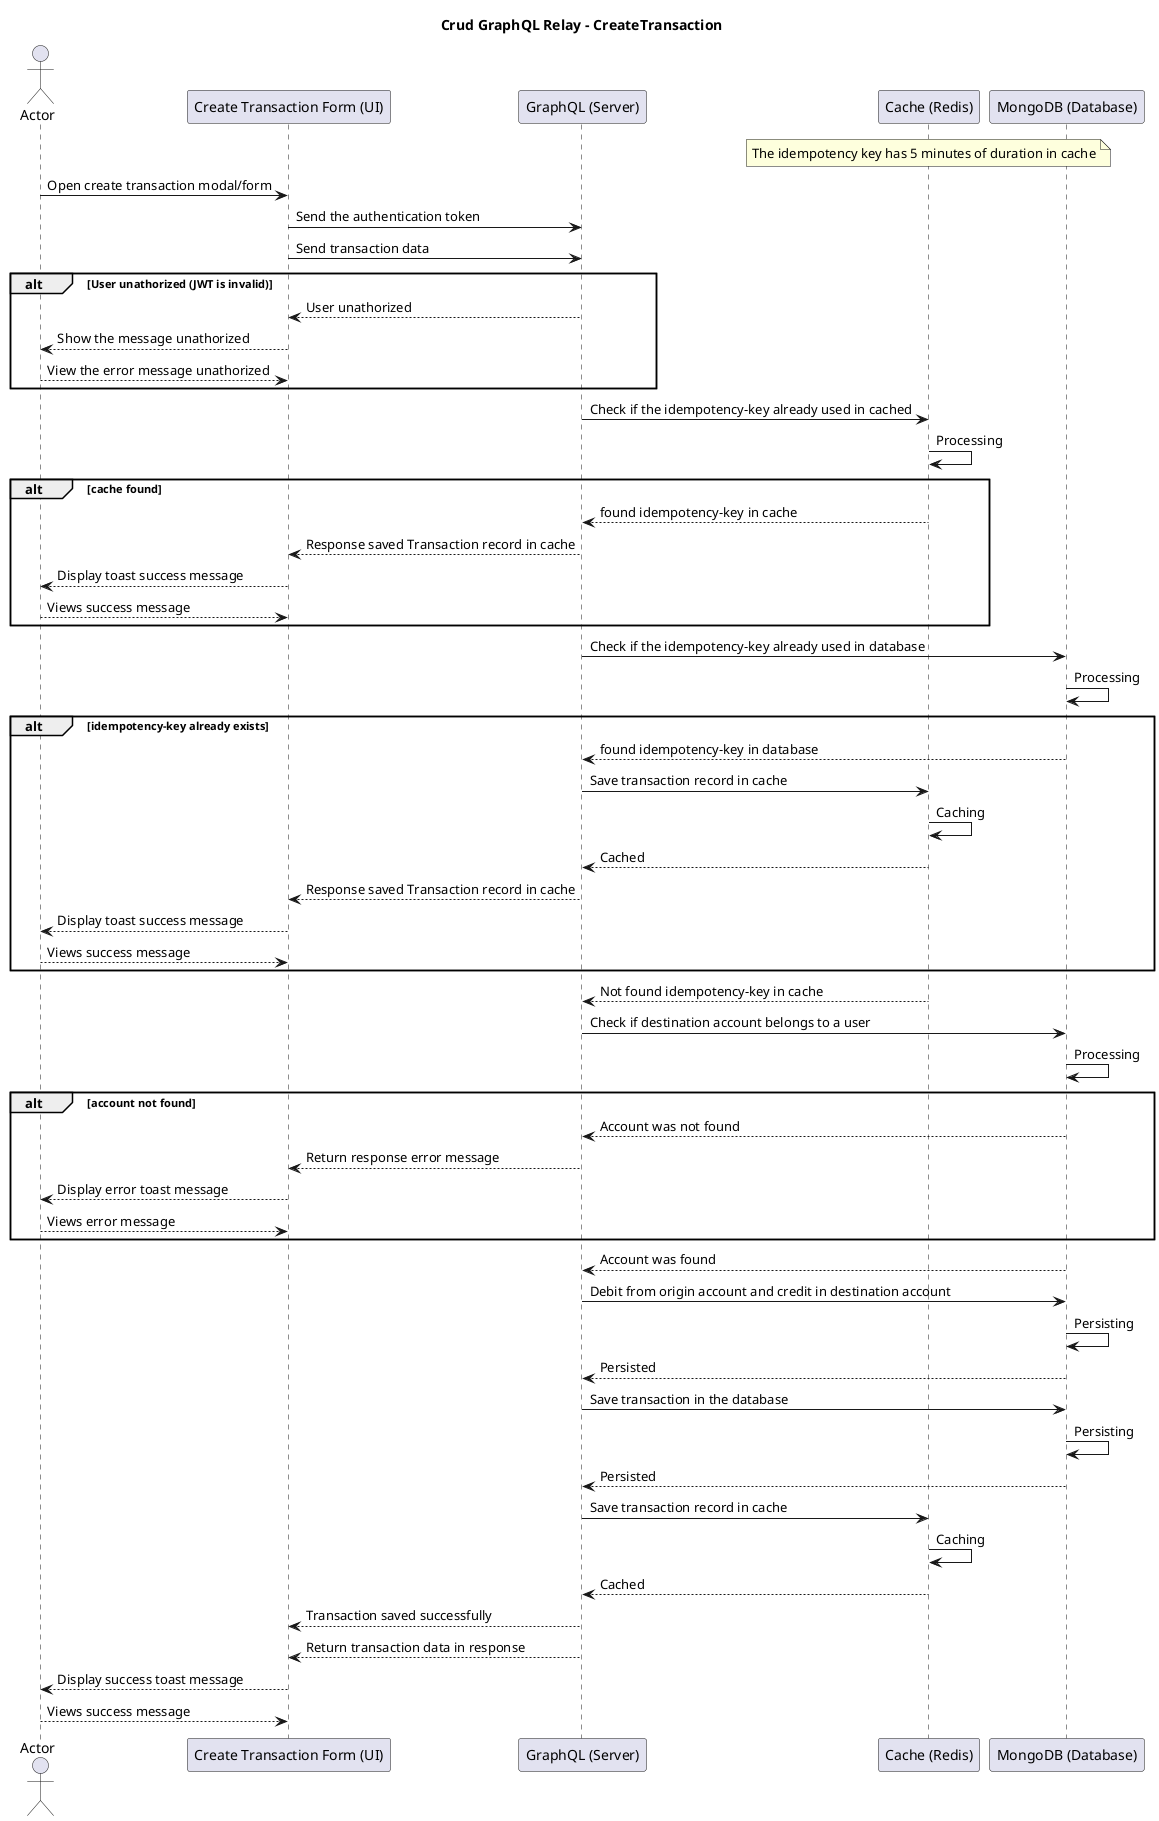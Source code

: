 @startuml Crud GraphQL Relay - CreateTransaction
actor "Actor"
title Crud GraphQL Relay - CreateTransaction

participant "Create Transaction Form (UI)" as CreateTransactionForm
participant "GraphQL (Server)" as GraphQLServer
participant "Cache (Redis)" as RedisCache
participant "MongoDB (Database)" as MongoDB

note over RedisCache: The idempotency key has 5 minutes of duration in cache

"Actor"-> CreateTransactionForm: Open create transaction modal/form
CreateTransactionForm -> GraphQLServer: Send the authentication token
CreateTransactionForm -> GraphQLServer: Send transaction data

alt User unathorized (JWT is invalid)
  CreateTransactionForm <-- GraphQLServer: User unathorized
  "Actor" <-- CreateTransactionForm: Show the message unathorized
  return View the error message unathorized
end

GraphQLServer -> RedisCache: Check if the idempotency-key already used in cached
RedisCache -> RedisCache: Processing
alt cache found
  GraphQLServer <-- RedisCache: found idempotency-key in cache
  CreateTransactionForm <-- GraphQLServer: Response saved Transaction record in cache
  "Actor" <-- CreateTransactionForm: Display toast success message
  return Views success message
end 

GraphQLServer -> MongoDB: Check if the idempotency-key already used in database
MongoDB -> MongoDB: Processing
alt idempotency-key already exists
  GraphQLServer <-- MongoDB: found idempotency-key in database
  GraphQLServer -> RedisCache: Save transaction record in cache
  RedisCache -> RedisCache: Caching
  GraphQLServer <-- RedisCache: Cached
  CreateTransactionForm <-- GraphQLServer: Response saved Transaction record in cache
  "Actor" <-- CreateTransactionForm: Display toast success message
  return Views success message
end

GraphQLServer <-- RedisCache: Not found idempotency-key in cache
GraphQLServer -> MongoDB: Check if destination account belongs to a user
MongoDB -> MongoDB: Processing
alt account not found
  GraphQLServer<-- MongoDB: Account was not found
  CreateTransactionForm<-- GraphQLServer: Return response error message
  "Actor" <-- CreateTransactionForm: Display error toast message
  return Views error message
end
GraphQLServer<-- MongoDB: Account was found
GraphQLServer -> MongoDB: Debit from origin account and credit in destination account
MongoDB -> MongoDB: Persisting
GraphQLServer <-- MongoDB: Persisted
GraphQLServer -> MongoDB: Save transaction in the database
MongoDB -> MongoDB: Persisting
GraphQLServer <-- MongoDB: Persisted
GraphQLServer -> RedisCache: Save transaction record in cache
RedisCache -> RedisCache: Caching
GraphQLServer <-- RedisCache: Cached

CreateTransactionForm <--GraphQLServer: Transaction saved successfully
CreateTransactionForm <--GraphQLServer: Return transaction data in response
"Actor" <--CreateTransactionForm: Display success toast message
return Views success message
@enduml